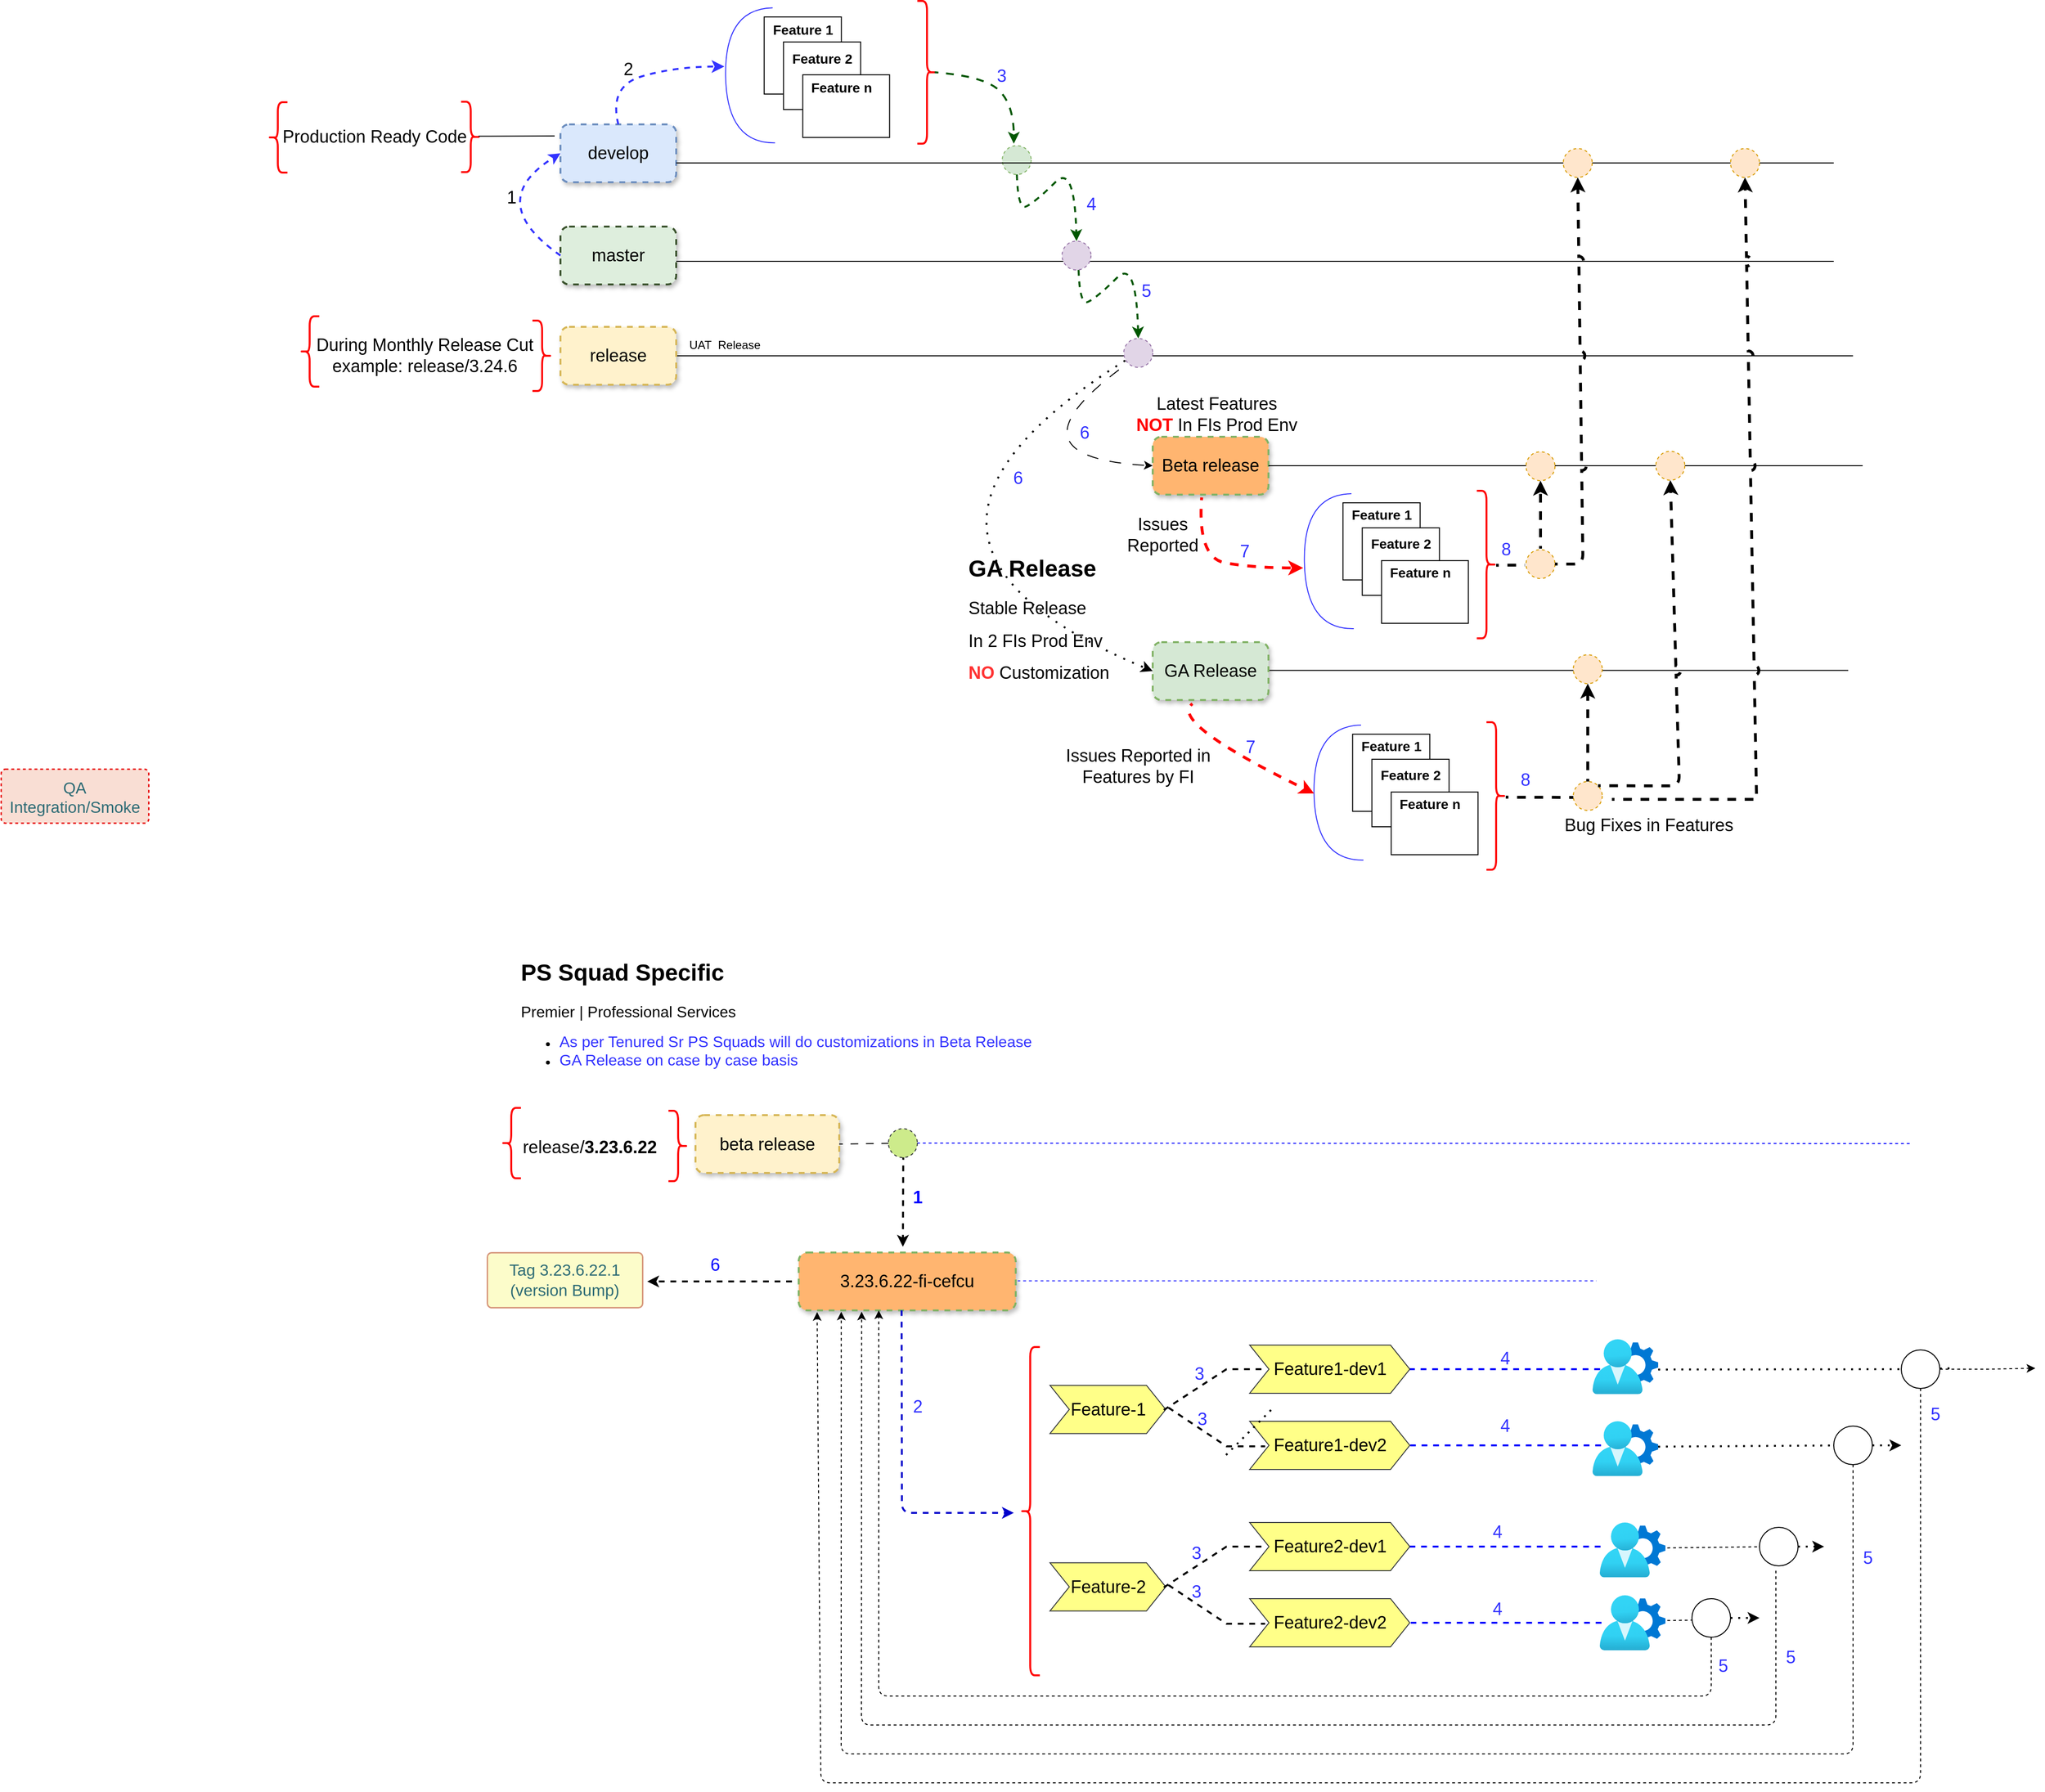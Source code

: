 <mxfile version="23.1.8" type="github">
  <diagram name="Page-1" id="rk_29sPEm_ESSDSYEcgJ">
    <mxGraphModel dx="2029" dy="1000" grid="1" gridSize="10" guides="1" tooltips="1" connect="1" arrows="1" fold="1" page="0" pageScale="1" pageWidth="827" pageHeight="1169" math="0" shadow="0">
      <root>
        <mxCell id="0" />
        <mxCell id="1" parent="0" />
        <mxCell id="T65hzh6V71PTy8kjOZoc-1" value="&lt;font style=&quot;font-size: 18px;&quot;&gt;master&lt;/font&gt;" style="rounded=1;whiteSpace=wrap;html=1;fillColor=#deeedd;strokeColor=#3A522D;glass=0;shadow=1;dashed=1;strokeWidth=2;autosize=0;comic=0;" parent="1" vertex="1">
          <mxGeometry x="200" y="246" width="120" height="60" as="geometry" />
        </mxCell>
        <mxCell id="T65hzh6V71PTy8kjOZoc-2" value="&lt;font style=&quot;font-size: 18px;&quot;&gt;develop&lt;/font&gt;" style="rounded=1;whiteSpace=wrap;html=1;fillColor=#dae8fc;strokeColor=#6c8ebf;glass=0;shadow=1;dashed=1;strokeWidth=2;autosize=0;comic=0;" parent="1" vertex="1">
          <mxGeometry x="200" y="140" width="120" height="60" as="geometry" />
        </mxCell>
        <mxCell id="T65hzh6V71PTy8kjOZoc-3" value="" style="endArrow=none;html=1;rounded=0;" parent="1" edge="1">
          <mxGeometry width="50" height="50" relative="1" as="geometry">
            <mxPoint x="320" y="282" as="sourcePoint" />
            <mxPoint x="1520" y="282" as="targetPoint" />
          </mxGeometry>
        </mxCell>
        <mxCell id="T65hzh6V71PTy8kjOZoc-4" value="" style="curved=1;endArrow=classic;html=1;rounded=0;exitX=0;exitY=0.5;exitDx=0;exitDy=0;entryX=0;entryY=0.5;entryDx=0;entryDy=0;strokeColor=#3333FF;strokeWidth=2;dashed=1;flowAnimation=1;" parent="1" source="T65hzh6V71PTy8kjOZoc-1" target="T65hzh6V71PTy8kjOZoc-2" edge="1">
          <mxGeometry width="50" height="50" relative="1" as="geometry">
            <mxPoint x="220" y="230" as="sourcePoint" />
            <mxPoint x="270" y="180" as="targetPoint" />
            <Array as="points">
              <mxPoint x="120" y="220" />
            </Array>
          </mxGeometry>
        </mxCell>
        <mxCell id="T65hzh6V71PTy8kjOZoc-5" value="" style="curved=1;endArrow=classic;html=1;rounded=0;dashed=1;endSize=7;strokeWidth=2;strokeColor=#3333FF;exitX=0.5;exitY=0;exitDx=0;exitDy=0;flowAnimation=1;" parent="1" source="T65hzh6V71PTy8kjOZoc-2" edge="1">
          <mxGeometry width="50" height="50" relative="1" as="geometry">
            <mxPoint x="320" y="130" as="sourcePoint" />
            <mxPoint x="370" y="80" as="targetPoint" />
            <Array as="points">
              <mxPoint x="250" y="100" />
              <mxPoint x="320" y="80" />
            </Array>
          </mxGeometry>
        </mxCell>
        <mxCell id="T65hzh6V71PTy8kjOZoc-18" value="" style="group;rounded=0;glass=0;fillColor=none;" parent="1" vertex="1" connectable="0">
          <mxGeometry x="370.002" y="19.144" width="171.218" height="140.851" as="geometry" />
        </mxCell>
        <mxCell id="T65hzh6V71PTy8kjOZoc-12" value="" style="shape=requiredInterface;html=1;verticalLabelPosition=bottom;sketch=0;rotation=-181;strokeColor=#3333FF;" parent="T65hzh6V71PTy8kjOZoc-18" vertex="1">
          <mxGeometry x="1.218" y="0.426" width="50" height="140" as="geometry" />
        </mxCell>
        <mxCell id="T65hzh6V71PTy8kjOZoc-16" value="" style="group" parent="T65hzh6V71PTy8kjOZoc-18" vertex="1" connectable="0">
          <mxGeometry x="41.218" y="9.426" width="130" height="125" as="geometry" />
        </mxCell>
        <mxCell id="T65hzh6V71PTy8kjOZoc-6" value="" style="whiteSpace=wrap;html=1;aspect=fixed;rounded=0;" parent="T65hzh6V71PTy8kjOZoc-16" vertex="1">
          <mxGeometry width="80" height="80" as="geometry" />
        </mxCell>
        <mxCell id="T65hzh6V71PTy8kjOZoc-9" value="&lt;font style=&quot;font-size: 14px;&quot;&gt;Feature 1&lt;/font&gt;" style="text;align=center;fontStyle=1;verticalAlign=middle;spacingLeft=3;spacingRight=3;strokeColor=none;rotatable=0;points=[[0,0.5],[1,0.5]];portConstraint=eastwest;html=1;" parent="T65hzh6V71PTy8kjOZoc-16" vertex="1">
          <mxGeometry width="80" height="26" as="geometry" />
        </mxCell>
        <mxCell id="T65hzh6V71PTy8kjOZoc-14" value="" style="group" parent="T65hzh6V71PTy8kjOZoc-16" vertex="1" connectable="0">
          <mxGeometry x="20" y="26" width="80" height="70" as="geometry" />
        </mxCell>
        <mxCell id="T65hzh6V71PTy8kjOZoc-7" value="" style="rounded=0;whiteSpace=wrap;html=1;" parent="T65hzh6V71PTy8kjOZoc-14" vertex="1">
          <mxGeometry width="80" height="70" as="geometry" />
        </mxCell>
        <mxCell id="T65hzh6V71PTy8kjOZoc-10" value="&lt;font style=&quot;font-size: 14px;&quot;&gt;Feature 2&lt;/font&gt;" style="text;align=center;fontStyle=1;verticalAlign=middle;spacingLeft=3;spacingRight=3;strokeColor=none;rotatable=0;points=[[0,0.5],[1,0.5]];portConstraint=eastwest;html=1;" parent="T65hzh6V71PTy8kjOZoc-14" vertex="1">
          <mxGeometry y="4" width="80" height="26" as="geometry" />
        </mxCell>
        <mxCell id="T65hzh6V71PTy8kjOZoc-15" value="" style="group" parent="T65hzh6V71PTy8kjOZoc-16" vertex="1" connectable="0">
          <mxGeometry x="40" y="60" width="90" height="65" as="geometry" />
        </mxCell>
        <mxCell id="T65hzh6V71PTy8kjOZoc-8" value="" style="rounded=0;whiteSpace=wrap;html=1;" parent="T65hzh6V71PTy8kjOZoc-15" vertex="1">
          <mxGeometry width="90" height="65" as="geometry" />
        </mxCell>
        <mxCell id="T65hzh6V71PTy8kjOZoc-11" value="&lt;font style=&quot;font-size: 14px;&quot;&gt;Feature n&lt;/font&gt;" style="text;align=center;fontStyle=1;verticalAlign=middle;spacingLeft=3;spacingRight=3;strokeColor=none;rotatable=0;points=[[0,0.5],[1,0.5]];portConstraint=eastwest;html=1;" parent="T65hzh6V71PTy8kjOZoc-15" vertex="1">
          <mxGeometry width="80" height="26" as="geometry" />
        </mxCell>
        <mxCell id="T65hzh6V71PTy8kjOZoc-20" value="&lt;font style=&quot;font-size: 18px;&quot;&gt;1&lt;/font&gt;" style="text;html=1;align=center;verticalAlign=middle;resizable=0;points=[];autosize=1;strokeColor=none;fillColor=none;" parent="1" vertex="1">
          <mxGeometry x="134" y="196" width="30" height="40" as="geometry" />
        </mxCell>
        <mxCell id="T65hzh6V71PTy8kjOZoc-21" value="&lt;font style=&quot;font-size: 18px;&quot;&gt;2&lt;/font&gt;" style="text;html=1;align=center;verticalAlign=middle;resizable=0;points=[];autosize=1;strokeColor=none;fillColor=none;" parent="1" vertex="1">
          <mxGeometry x="255" y="63" width="30" height="40" as="geometry" />
        </mxCell>
        <mxCell id="T65hzh6V71PTy8kjOZoc-22" value="" style="shape=curlyBracket;whiteSpace=wrap;html=1;rounded=1;flipH=1;labelPosition=right;verticalLabelPosition=middle;align=left;verticalAlign=middle;strokeColor=#FF0000;strokeWidth=2;" parent="1" vertex="1">
          <mxGeometry x="570" y="12" width="20" height="148" as="geometry" />
        </mxCell>
        <mxCell id="T65hzh6V71PTy8kjOZoc-23" value="" style="curved=1;endArrow=classic;html=1;rounded=0;exitX=0.1;exitY=0.5;exitDx=0;exitDy=0;exitPerimeter=0;flowAnimation=1;strokeColor=#005700;strokeWidth=2;" parent="1" source="T65hzh6V71PTy8kjOZoc-22" edge="1">
          <mxGeometry width="50" height="50" relative="1" as="geometry">
            <mxPoint x="590" y="90" as="sourcePoint" />
            <mxPoint x="670" y="160" as="targetPoint" />
            <Array as="points">
              <mxPoint x="640" y="90" />
              <mxPoint x="670" y="120" />
            </Array>
          </mxGeometry>
        </mxCell>
        <mxCell id="T65hzh6V71PTy8kjOZoc-24" value="&lt;font color=&quot;#3333ff&quot; style=&quot;font-size: 18px;&quot;&gt;3&lt;/font&gt;" style="text;html=1;align=center;verticalAlign=middle;resizable=0;points=[];autosize=1;strokeColor=none;fillColor=none;" parent="1" vertex="1">
          <mxGeometry x="642" y="69.57" width="30" height="40" as="geometry" />
        </mxCell>
        <mxCell id="T65hzh6V71PTy8kjOZoc-26" value="" style="curved=1;endArrow=classic;html=1;rounded=0;strokeColor=#005700;strokeWidth=2;dashed=1;flowAnimation=1;entryX=0.5;entryY=0;entryDx=0;entryDy=0;" parent="1" target="9o7t1i7i6RkKRqJhFKIF-7" edge="1">
          <mxGeometry width="50" height="50" relative="1" as="geometry">
            <mxPoint x="673" y="180" as="sourcePoint" />
            <mxPoint x="733" y="250" as="targetPoint" />
            <Array as="points">
              <mxPoint x="673" y="230" />
              <mxPoint x="693" y="220" />
              <mxPoint x="733" y="180" />
            </Array>
          </mxGeometry>
        </mxCell>
        <mxCell id="T65hzh6V71PTy8kjOZoc-27" value="&lt;font color=&quot;#3333ff&quot; style=&quot;font-size: 18px;&quot;&gt;4&lt;/font&gt;" style="text;html=1;align=center;verticalAlign=middle;resizable=0;points=[];autosize=1;strokeColor=none;fillColor=none;" parent="1" vertex="1">
          <mxGeometry x="735" y="203" width="30" height="40" as="geometry" />
        </mxCell>
        <mxCell id="T65hzh6V71PTy8kjOZoc-28" value="" style="curved=1;endArrow=classic;html=1;rounded=0;strokeColor=#005700;strokeWidth=2;dashed=1;flowAnimation=1;entryX=0.5;entryY=0;entryDx=0;entryDy=0;" parent="1" target="9o7t1i7i6RkKRqJhFKIF-8" edge="1">
          <mxGeometry width="50" height="50" relative="1" as="geometry">
            <mxPoint x="737" y="279" as="sourcePoint" />
            <mxPoint x="797" y="340" as="targetPoint" />
            <Array as="points">
              <mxPoint x="737" y="329" />
              <mxPoint x="757" y="319" />
              <mxPoint x="797" y="279" />
            </Array>
          </mxGeometry>
        </mxCell>
        <mxCell id="T65hzh6V71PTy8kjOZoc-29" value="" style="endArrow=none;html=1;rounded=0;exitX=1;exitY=0.5;exitDx=0;exitDy=0;" parent="1" source="T65hzh6V71PTy8kjOZoc-31" edge="1">
          <mxGeometry width="50" height="50" relative="1" as="geometry">
            <mxPoint x="240" y="380" as="sourcePoint" />
            <mxPoint x="1540" y="380" as="targetPoint" />
          </mxGeometry>
        </mxCell>
        <mxCell id="T65hzh6V71PTy8kjOZoc-30" value="&lt;font color=&quot;#3333ff&quot; style=&quot;font-size: 18px;&quot;&gt;5&lt;/font&gt;" style="text;html=1;align=center;verticalAlign=middle;resizable=0;points=[];autosize=1;strokeColor=none;fillColor=none;" parent="1" vertex="1">
          <mxGeometry x="792" y="293" width="30" height="40" as="geometry" />
        </mxCell>
        <mxCell id="T65hzh6V71PTy8kjOZoc-31" value="&lt;font style=&quot;font-size: 18px;&quot;&gt;release&lt;/font&gt;" style="rounded=1;whiteSpace=wrap;html=1;fillColor=#fff2cc;strokeColor=#d6b656;glass=0;shadow=1;dashed=1;strokeWidth=2;autosize=0;comic=0;" parent="1" vertex="1">
          <mxGeometry x="200" y="350" width="120" height="60" as="geometry" />
        </mxCell>
        <mxCell id="T65hzh6V71PTy8kjOZoc-34" value="UAT&amp;nbsp; Release" style="text;html=1;align=center;verticalAlign=middle;resizable=0;points=[];autosize=1;strokeColor=none;fillColor=none;" parent="1" vertex="1">
          <mxGeometry x="320" y="354" width="100" height="30" as="geometry" />
        </mxCell>
        <mxCell id="9o7t1i7i6RkKRqJhFKIF-7" value="" style="ellipse;whiteSpace=wrap;html=1;aspect=fixed;fillColor=#e1d5e7;strokeColor=#9673a6;dashed=1;shadow=0;" parent="1" vertex="1">
          <mxGeometry x="720" y="261" width="30" height="30" as="geometry" />
        </mxCell>
        <mxCell id="9o7t1i7i6RkKRqJhFKIF-8" value="" style="ellipse;whiteSpace=wrap;html=1;aspect=fixed;fillColor=#e1d5e7;strokeColor=#9673a6;dashed=1;shadow=0;" parent="1" vertex="1">
          <mxGeometry x="784" y="362" width="30" height="30" as="geometry" />
        </mxCell>
        <mxCell id="9o7t1i7i6RkKRqJhFKIF-32" value="" style="shape=curlyBracket;whiteSpace=wrap;html=1;rounded=1;flipH=1;labelPosition=right;verticalLabelPosition=middle;align=left;verticalAlign=middle;strokeColor=#FF0000;strokeWidth=2;size=0.5;" parent="1" vertex="1">
          <mxGeometry x="171" y="343.5" width="20" height="73" as="geometry" />
        </mxCell>
        <mxCell id="9o7t1i7i6RkKRqJhFKIF-33" value="&lt;font style=&quot;font-size: 18px;&quot;&gt;During Monthly Release Cut&lt;br&gt;example: release/3.24.6&lt;br&gt;&lt;/font&gt;" style="text;html=1;align=center;verticalAlign=middle;resizable=0;points=[];autosize=1;strokeColor=none;fillColor=none;" parent="1" vertex="1">
          <mxGeometry x="-66" y="350" width="250" height="60" as="geometry" />
        </mxCell>
        <mxCell id="9o7t1i7i6RkKRqJhFKIF-34" value="" style="shape=curlyBracket;whiteSpace=wrap;html=1;rounded=1;flipH=1;labelPosition=right;verticalLabelPosition=middle;align=left;verticalAlign=middle;strokeColor=#FF0000;strokeWidth=2;size=0.5;rotation=-180;" parent="1" vertex="1">
          <mxGeometry x="-70" y="339" width="20" height="73" as="geometry" />
        </mxCell>
        <mxCell id="9o7t1i7i6RkKRqJhFKIF-36" value="" style="curved=1;endArrow=classic;html=1;rounded=0;entryX=0;entryY=0.5;entryDx=0;entryDy=0;dashed=1;dashPattern=1 4;flowAnimation=1;strokeWidth=2;" parent="1" target="9o7t1i7i6RkKRqJhFKIF-37" edge="1">
          <mxGeometry width="50" height="50" relative="1" as="geometry">
            <mxPoint x="787" y="384" as="sourcePoint" />
            <mxPoint x="-30" y="624" as="targetPoint" />
            <Array as="points">
              <mxPoint x="487" y="571" />
            </Array>
          </mxGeometry>
        </mxCell>
        <mxCell id="9o7t1i7i6RkKRqJhFKIF-37" value="&lt;span style=&quot;font-size: 18px;&quot;&gt;GA Release&lt;/span&gt;" style="rounded=1;whiteSpace=wrap;html=1;fillColor=#d5e8d4;strokeColor=#82b366;glass=0;shadow=1;dashed=1;strokeWidth=2;autosize=0;comic=0;" parent="1" vertex="1">
          <mxGeometry x="814" y="677" width="120" height="60" as="geometry" />
        </mxCell>
        <mxCell id="9o7t1i7i6RkKRqJhFKIF-39" value="&lt;font style=&quot;font-size: 18px;&quot;&gt;Beta release&lt;/font&gt;" style="rounded=1;whiteSpace=wrap;html=1;fillColor=#FFB570;strokeColor=#82b366;glass=0;shadow=1;dashed=1;strokeWidth=2;autosize=0;comic=0;" parent="1" vertex="1">
          <mxGeometry x="814" y="464" width="120" height="60" as="geometry" />
        </mxCell>
        <mxCell id="9o7t1i7i6RkKRqJhFKIF-59" value="" style="curved=1;endArrow=classic;html=1;rounded=0;entryX=0;entryY=0.5;entryDx=0;entryDy=0;exitX=0;exitY=1;exitDx=0;exitDy=0;dashed=1;dashPattern=12 12;flowAnimation=1;" parent="1" source="9o7t1i7i6RkKRqJhFKIF-8" target="9o7t1i7i6RkKRqJhFKIF-39" edge="1">
          <mxGeometry width="50" height="50" relative="1" as="geometry">
            <mxPoint x="150" y="420" as="sourcePoint" />
            <mxPoint x="250" y="650" as="targetPoint" />
            <Array as="points">
              <mxPoint x="653" y="485" />
            </Array>
          </mxGeometry>
        </mxCell>
        <mxCell id="doGeN-_oS0V0FqNeYwvH-8" value="" style="shape=curlyBracket;whiteSpace=wrap;html=1;rounded=1;flipH=1;labelPosition=right;verticalLabelPosition=middle;align=left;verticalAlign=middle;strokeColor=#FF0000;strokeWidth=2;size=0.5;" vertex="1" parent="1">
          <mxGeometry x="97" y="116.5" width="20" height="73" as="geometry" />
        </mxCell>
        <mxCell id="doGeN-_oS0V0FqNeYwvH-9" value="&lt;font style=&quot;font-size: 18px;&quot;&gt;Production Ready Code&lt;br&gt;&lt;/font&gt;" style="text;html=1;align=center;verticalAlign=middle;resizable=0;points=[];autosize=1;strokeColor=none;fillColor=none;" vertex="1" parent="1">
          <mxGeometry x="-98" y="136" width="209" height="34" as="geometry" />
        </mxCell>
        <mxCell id="doGeN-_oS0V0FqNeYwvH-10" value="" style="shape=curlyBracket;whiteSpace=wrap;html=1;rounded=1;flipH=1;labelPosition=right;verticalLabelPosition=middle;align=left;verticalAlign=middle;strokeColor=#FF0000;strokeWidth=2;size=0.5;rotation=-180;" vertex="1" parent="1">
          <mxGeometry x="-103" y="117" width="20" height="73" as="geometry" />
        </mxCell>
        <mxCell id="doGeN-_oS0V0FqNeYwvH-11" value="" style="endArrow=none;html=1;rounded=0;" edge="1" parent="1">
          <mxGeometry width="50" height="50" relative="1" as="geometry">
            <mxPoint x="115" y="152.29" as="sourcePoint" />
            <mxPoint x="194" y="152" as="targetPoint" />
          </mxGeometry>
        </mxCell>
        <mxCell id="9o7t1i7i6RkKRqJhFKIF-1" value="" style="ellipse;whiteSpace=wrap;html=1;aspect=fixed;fillColor=#d5e8d4;strokeColor=#82b366;dashed=1;shadow=0;" parent="1" vertex="1">
          <mxGeometry x="658" y="162" width="30" height="30" as="geometry" />
        </mxCell>
        <mxCell id="doGeN-_oS0V0FqNeYwvH-33" value="&lt;font style=&quot;font-size: 18px;&quot;&gt;Latest Features&lt;br&gt;&lt;b&gt;&lt;font color=&quot;#ff0000&quot;&gt;NOT&lt;/font&gt;&lt;/b&gt; In FIs Prod Env&lt;/font&gt;" style="text;html=1;align=center;verticalAlign=middle;whiteSpace=wrap;rounded=0;" vertex="1" parent="1">
          <mxGeometry x="793.5" y="417" width="173" height="47" as="geometry" />
        </mxCell>
        <mxCell id="doGeN-_oS0V0FqNeYwvH-34" value="" style="endArrow=none;html=1;rounded=0;" edge="1" parent="1" source="doGeN-_oS0V0FqNeYwvH-93">
          <mxGeometry width="50" height="50" relative="1" as="geometry">
            <mxPoint x="320" y="180" as="sourcePoint" />
            <mxPoint x="1520" y="180" as="targetPoint" />
          </mxGeometry>
        </mxCell>
        <mxCell id="doGeN-_oS0V0FqNeYwvH-55" value="&lt;h1&gt;GA Release&lt;/h1&gt;&lt;p&gt;&lt;font style=&quot;font-size: 18px;&quot;&gt;Stable Release&lt;/font&gt;&lt;/p&gt;&lt;p&gt;&lt;font style=&quot;font-size: 18px;&quot;&gt;In 2 FIs Prod Env&lt;/font&gt;&lt;/p&gt;&lt;p&gt;&lt;font style=&quot;font-size: 18px;&quot;&gt;&lt;b style=&quot;border-color: var(--border-color); text-align: center;&quot;&gt;&lt;font style=&quot;border-color: var(--border-color);&quot; color=&quot;#ff3333&quot;&gt;NO&lt;/font&gt;&lt;/b&gt;&amp;nbsp;Customization&lt;br&gt;&lt;/font&gt;&lt;/p&gt;" style="text;html=1;spacing=5;spacingTop=-20;whiteSpace=wrap;overflow=hidden;rounded=0;" vertex="1" parent="1">
          <mxGeometry x="618" y="581" width="185.5" height="144" as="geometry" />
        </mxCell>
        <mxCell id="doGeN-_oS0V0FqNeYwvH-67" value="&lt;font style=&quot;font-size: 18px;&quot;&gt;Bug Fixes in Features&lt;/font&gt;" style="text;html=1;align=center;verticalAlign=middle;whiteSpace=wrap;rounded=0;" vertex="1" parent="1">
          <mxGeometry x="1200" y="851.5" width="257" height="30" as="geometry" />
        </mxCell>
        <mxCell id="doGeN-_oS0V0FqNeYwvH-69" value="" style="group" vertex="1" connectable="0" parent="1">
          <mxGeometry x="980.002" y="760" width="199.998" height="153" as="geometry" />
        </mxCell>
        <mxCell id="doGeN-_oS0V0FqNeYwvH-41" value="" style="group;rounded=0;glass=0;fillColor=none;" vertex="1" connectable="0" parent="doGeN-_oS0V0FqNeYwvH-69">
          <mxGeometry y="3.004" width="171.218" height="140.851" as="geometry" />
        </mxCell>
        <mxCell id="doGeN-_oS0V0FqNeYwvH-42" value="" style="shape=requiredInterface;html=1;verticalLabelPosition=bottom;sketch=0;rotation=-181;strokeColor=#3333FF;" vertex="1" parent="doGeN-_oS0V0FqNeYwvH-41">
          <mxGeometry x="1.218" y="0.426" width="50" height="140" as="geometry" />
        </mxCell>
        <mxCell id="doGeN-_oS0V0FqNeYwvH-43" value="" style="group" vertex="1" connectable="0" parent="doGeN-_oS0V0FqNeYwvH-41">
          <mxGeometry x="41.218" y="9.426" width="130" height="125" as="geometry" />
        </mxCell>
        <mxCell id="doGeN-_oS0V0FqNeYwvH-44" value="" style="whiteSpace=wrap;html=1;aspect=fixed;rounded=0;" vertex="1" parent="doGeN-_oS0V0FqNeYwvH-43">
          <mxGeometry width="80" height="80" as="geometry" />
        </mxCell>
        <mxCell id="doGeN-_oS0V0FqNeYwvH-45" value="&lt;font style=&quot;font-size: 14px;&quot;&gt;Feature 1&lt;/font&gt;" style="text;align=center;fontStyle=1;verticalAlign=middle;spacingLeft=3;spacingRight=3;strokeColor=none;rotatable=0;points=[[0,0.5],[1,0.5]];portConstraint=eastwest;html=1;" vertex="1" parent="doGeN-_oS0V0FqNeYwvH-43">
          <mxGeometry width="80" height="26" as="geometry" />
        </mxCell>
        <mxCell id="doGeN-_oS0V0FqNeYwvH-46" value="" style="group" vertex="1" connectable="0" parent="doGeN-_oS0V0FqNeYwvH-43">
          <mxGeometry x="20" y="26" width="80" height="70" as="geometry" />
        </mxCell>
        <mxCell id="doGeN-_oS0V0FqNeYwvH-47" value="" style="rounded=0;whiteSpace=wrap;html=1;" vertex="1" parent="doGeN-_oS0V0FqNeYwvH-46">
          <mxGeometry width="80" height="70" as="geometry" />
        </mxCell>
        <mxCell id="doGeN-_oS0V0FqNeYwvH-48" value="&lt;font style=&quot;font-size: 14px;&quot;&gt;Feature 2&lt;/font&gt;" style="text;align=center;fontStyle=1;verticalAlign=middle;spacingLeft=3;spacingRight=3;strokeColor=none;rotatable=0;points=[[0,0.5],[1,0.5]];portConstraint=eastwest;html=1;" vertex="1" parent="doGeN-_oS0V0FqNeYwvH-46">
          <mxGeometry y="4" width="80" height="26" as="geometry" />
        </mxCell>
        <mxCell id="doGeN-_oS0V0FqNeYwvH-49" value="" style="group" vertex="1" connectable="0" parent="doGeN-_oS0V0FqNeYwvH-43">
          <mxGeometry x="40" y="60" width="90" height="65" as="geometry" />
        </mxCell>
        <mxCell id="doGeN-_oS0V0FqNeYwvH-50" value="" style="rounded=0;whiteSpace=wrap;html=1;" vertex="1" parent="doGeN-_oS0V0FqNeYwvH-49">
          <mxGeometry width="90" height="65" as="geometry" />
        </mxCell>
        <mxCell id="doGeN-_oS0V0FqNeYwvH-51" value="&lt;font style=&quot;font-size: 14px;&quot;&gt;Feature n&lt;/font&gt;" style="text;align=center;fontStyle=1;verticalAlign=middle;spacingLeft=3;spacingRight=3;strokeColor=none;rotatable=0;points=[[0,0.5],[1,0.5]];portConstraint=eastwest;html=1;" vertex="1" parent="doGeN-_oS0V0FqNeYwvH-49">
          <mxGeometry width="80" height="26" as="geometry" />
        </mxCell>
        <mxCell id="doGeN-_oS0V0FqNeYwvH-63" value="" style="shape=curlyBracket;whiteSpace=wrap;html=1;rounded=1;flipH=1;labelPosition=right;verticalLabelPosition=middle;align=left;verticalAlign=middle;strokeColor=#FF0000;strokeWidth=2;size=0.5;rotation=0;" vertex="1" parent="doGeN-_oS0V0FqNeYwvH-69">
          <mxGeometry x="179.998" width="20" height="153" as="geometry" />
        </mxCell>
        <mxCell id="doGeN-_oS0V0FqNeYwvH-76" value="" style="curved=1;endArrow=classic;html=1;rounded=0;entryX=1;entryY=0.5;entryDx=0;entryDy=0;entryPerimeter=0;exitX=0.343;exitY=1.064;exitDx=0;exitDy=0;exitPerimeter=0;dashed=1;strokeColor=#FF0000;strokeWidth=3;flowAnimation=1;" edge="1" parent="1" source="9o7t1i7i6RkKRqJhFKIF-37" target="doGeN-_oS0V0FqNeYwvH-42">
          <mxGeometry width="50" height="50" relative="1" as="geometry">
            <mxPoint x="850" y="640" as="sourcePoint" />
            <mxPoint x="990" y="840" as="targetPoint" />
            <Array as="points">
              <mxPoint x="830" y="760" />
            </Array>
          </mxGeometry>
        </mxCell>
        <mxCell id="doGeN-_oS0V0FqNeYwvH-78" value="&lt;font style=&quot;font-size: 18px;&quot;&gt;Issues Reported in Features by FI&lt;br&gt;&lt;/font&gt;" style="text;html=1;align=center;verticalAlign=middle;whiteSpace=wrap;rounded=0;" vertex="1" parent="1">
          <mxGeometry x="690" y="780" width="218" height="52" as="geometry" />
        </mxCell>
        <mxCell id="doGeN-_oS0V0FqNeYwvH-82" value="" style="edgeStyle=orthogonalEdgeStyle;rounded=0;orthogonalLoop=1;jettySize=auto;html=1;endArrow=none;endFill=0;" edge="1" parent="1" source="doGeN-_oS0V0FqNeYwvH-81">
          <mxGeometry relative="1" as="geometry">
            <mxPoint x="934" y="494" as="sourcePoint" />
            <mxPoint x="1550" y="494" as="targetPoint" />
          </mxGeometry>
        </mxCell>
        <mxCell id="doGeN-_oS0V0FqNeYwvH-83" value="" style="ellipse;whiteSpace=wrap;html=1;aspect=fixed;fillColor=#ffe6cc;strokeColor=#d79b00;dashed=1;shadow=0;" vertex="1" parent="1">
          <mxGeometry x="1250" y="821.5" width="30" height="30" as="geometry" />
        </mxCell>
        <mxCell id="doGeN-_oS0V0FqNeYwvH-88" value="" style="edgeStyle=orthogonalEdgeStyle;rounded=0;orthogonalLoop=1;jettySize=auto;html=1;endArrow=none;endFill=0;" edge="1" parent="1" source="9o7t1i7i6RkKRqJhFKIF-39" target="doGeN-_oS0V0FqNeYwvH-81">
          <mxGeometry relative="1" as="geometry">
            <mxPoint x="934" y="494" as="sourcePoint" />
            <mxPoint x="1550" y="494" as="targetPoint" />
          </mxGeometry>
        </mxCell>
        <mxCell id="doGeN-_oS0V0FqNeYwvH-81" value="" style="ellipse;whiteSpace=wrap;html=1;aspect=fixed;fillColor=#ffe6cc;strokeColor=#d79b00;dashed=1;shadow=0;" vertex="1" parent="1">
          <mxGeometry x="1335.61" y="479" width="30" height="30" as="geometry" />
        </mxCell>
        <mxCell id="doGeN-_oS0V0FqNeYwvH-90" value="" style="endArrow=none;html=1;rounded=0;jumpStyle=none;" edge="1" parent="1">
          <mxGeometry width="50" height="50" relative="1" as="geometry">
            <mxPoint x="935" y="706.29" as="sourcePoint" />
            <mxPoint x="1535" y="706.29" as="targetPoint" />
          </mxGeometry>
        </mxCell>
        <mxCell id="doGeN-_oS0V0FqNeYwvH-80" value="" style="ellipse;whiteSpace=wrap;html=1;aspect=fixed;fillColor=#ffe6cc;strokeColor=#d79b00;dashed=1;shadow=0;" vertex="1" parent="1">
          <mxGeometry x="1250" y="690" width="30" height="30" as="geometry" />
        </mxCell>
        <mxCell id="doGeN-_oS0V0FqNeYwvH-91" value="" style="endArrow=classic;html=1;rounded=0;flowAnimation=1;dashed=1;strokeWidth=3;entryX=0.5;entryY=1;entryDx=0;entryDy=0;exitX=0.5;exitY=0;exitDx=0;exitDy=0;" edge="1" parent="1" target="doGeN-_oS0V0FqNeYwvH-80">
          <mxGeometry width="50" height="50" relative="1" as="geometry">
            <mxPoint x="1265" y="821.5" as="sourcePoint" />
            <mxPoint x="1269" y="748" as="targetPoint" />
            <Array as="points">
              <mxPoint x="1265" y="760" />
            </Array>
          </mxGeometry>
        </mxCell>
        <mxCell id="doGeN-_oS0V0FqNeYwvH-94" value="" style="endArrow=none;html=1;rounded=0;" edge="1" parent="1" target="doGeN-_oS0V0FqNeYwvH-93">
          <mxGeometry width="50" height="50" relative="1" as="geometry">
            <mxPoint x="320" y="180" as="sourcePoint" />
            <mxPoint x="1520" y="180" as="targetPoint" />
          </mxGeometry>
        </mxCell>
        <mxCell id="doGeN-_oS0V0FqNeYwvH-93" value="" style="ellipse;whiteSpace=wrap;html=1;aspect=fixed;fillColor=#ffe6cc;strokeColor=#d79b00;dashed=1;shadow=0;" vertex="1" parent="1">
          <mxGeometry x="1413" y="165" width="30" height="30" as="geometry" />
        </mxCell>
        <mxCell id="doGeN-_oS0V0FqNeYwvH-95" value="" style="group" vertex="1" connectable="0" parent="1">
          <mxGeometry x="970.002" y="520" width="199.998" height="153" as="geometry" />
        </mxCell>
        <mxCell id="doGeN-_oS0V0FqNeYwvH-96" value="" style="group;rounded=0;glass=0;fillColor=none;" vertex="1" connectable="0" parent="doGeN-_oS0V0FqNeYwvH-95">
          <mxGeometry y="3.004" width="171.218" height="140.851" as="geometry" />
        </mxCell>
        <mxCell id="doGeN-_oS0V0FqNeYwvH-97" value="" style="shape=requiredInterface;html=1;verticalLabelPosition=bottom;sketch=0;rotation=-181;strokeColor=#3333FF;" vertex="1" parent="doGeN-_oS0V0FqNeYwvH-96">
          <mxGeometry x="1.218" y="0.426" width="50" height="140" as="geometry" />
        </mxCell>
        <mxCell id="doGeN-_oS0V0FqNeYwvH-98" value="" style="group" vertex="1" connectable="0" parent="doGeN-_oS0V0FqNeYwvH-96">
          <mxGeometry x="41.218" y="9.426" width="130" height="125" as="geometry" />
        </mxCell>
        <mxCell id="doGeN-_oS0V0FqNeYwvH-99" value="" style="whiteSpace=wrap;html=1;aspect=fixed;rounded=0;" vertex="1" parent="doGeN-_oS0V0FqNeYwvH-98">
          <mxGeometry width="80" height="80" as="geometry" />
        </mxCell>
        <mxCell id="doGeN-_oS0V0FqNeYwvH-100" value="&lt;font style=&quot;font-size: 14px;&quot;&gt;Feature 1&lt;/font&gt;" style="text;align=center;fontStyle=1;verticalAlign=middle;spacingLeft=3;spacingRight=3;strokeColor=none;rotatable=0;points=[[0,0.5],[1,0.5]];portConstraint=eastwest;html=1;" vertex="1" parent="doGeN-_oS0V0FqNeYwvH-98">
          <mxGeometry width="80" height="26" as="geometry" />
        </mxCell>
        <mxCell id="doGeN-_oS0V0FqNeYwvH-101" value="" style="group" vertex="1" connectable="0" parent="doGeN-_oS0V0FqNeYwvH-98">
          <mxGeometry x="20" y="26" width="80" height="70" as="geometry" />
        </mxCell>
        <mxCell id="doGeN-_oS0V0FqNeYwvH-102" value="" style="rounded=0;whiteSpace=wrap;html=1;" vertex="1" parent="doGeN-_oS0V0FqNeYwvH-101">
          <mxGeometry width="80" height="70" as="geometry" />
        </mxCell>
        <mxCell id="doGeN-_oS0V0FqNeYwvH-103" value="&lt;font style=&quot;font-size: 14px;&quot;&gt;Feature 2&lt;/font&gt;" style="text;align=center;fontStyle=1;verticalAlign=middle;spacingLeft=3;spacingRight=3;strokeColor=none;rotatable=0;points=[[0,0.5],[1,0.5]];portConstraint=eastwest;html=1;" vertex="1" parent="doGeN-_oS0V0FqNeYwvH-101">
          <mxGeometry y="4" width="80" height="26" as="geometry" />
        </mxCell>
        <mxCell id="doGeN-_oS0V0FqNeYwvH-104" value="" style="group" vertex="1" connectable="0" parent="doGeN-_oS0V0FqNeYwvH-98">
          <mxGeometry x="40" y="60" width="90" height="65" as="geometry" />
        </mxCell>
        <mxCell id="doGeN-_oS0V0FqNeYwvH-105" value="" style="rounded=0;whiteSpace=wrap;html=1;" vertex="1" parent="doGeN-_oS0V0FqNeYwvH-104">
          <mxGeometry width="90" height="65" as="geometry" />
        </mxCell>
        <mxCell id="doGeN-_oS0V0FqNeYwvH-106" value="&lt;font style=&quot;font-size: 14px;&quot;&gt;Feature n&lt;/font&gt;" style="text;align=center;fontStyle=1;verticalAlign=middle;spacingLeft=3;spacingRight=3;strokeColor=none;rotatable=0;points=[[0,0.5],[1,0.5]];portConstraint=eastwest;html=1;" vertex="1" parent="doGeN-_oS0V0FqNeYwvH-104">
          <mxGeometry width="80" height="26" as="geometry" />
        </mxCell>
        <mxCell id="doGeN-_oS0V0FqNeYwvH-107" value="" style="shape=curlyBracket;whiteSpace=wrap;html=1;rounded=1;flipH=1;labelPosition=right;verticalLabelPosition=middle;align=left;verticalAlign=middle;strokeColor=#FF0000;strokeWidth=2;size=0.5;rotation=0;" vertex="1" parent="doGeN-_oS0V0FqNeYwvH-95">
          <mxGeometry x="179.998" width="20" height="153" as="geometry" />
        </mxCell>
        <mxCell id="doGeN-_oS0V0FqNeYwvH-109" value="" style="endArrow=classic;html=1;rounded=1;jumpStyle=arc;entryX=0.5;entryY=1;entryDx=0;entryDy=0;dashed=1;strokeWidth=3;flowAnimation=1;endFill=1;curved=0;exitX=1;exitY=0;exitDx=0;exitDy=0;" edge="1" parent="1" source="doGeN-_oS0V0FqNeYwvH-83" target="doGeN-_oS0V0FqNeYwvH-81">
          <mxGeometry width="50" height="50" relative="1" as="geometry">
            <mxPoint x="1350" y="810" as="sourcePoint" />
            <mxPoint x="1349.9" y="620" as="targetPoint" />
            <Array as="points">
              <mxPoint x="1360" y="826" />
            </Array>
          </mxGeometry>
        </mxCell>
        <mxCell id="doGeN-_oS0V0FqNeYwvH-113" value="" style="endArrow=classic;html=1;rounded=0;entryX=0.5;entryY=1;entryDx=0;entryDy=0;jumpStyle=arc;endFill=1;dashed=1;strokeWidth=3;flowAnimation=1;" edge="1" parent="1" target="doGeN-_oS0V0FqNeYwvH-93">
          <mxGeometry width="50" height="50" relative="1" as="geometry">
            <mxPoint x="1290" y="840" as="sourcePoint" />
            <mxPoint x="1440" y="740" as="targetPoint" />
            <Array as="points">
              <mxPoint x="1440" y="840" />
            </Array>
          </mxGeometry>
        </mxCell>
        <mxCell id="doGeN-_oS0V0FqNeYwvH-114" value="" style="endArrow=none;html=1;rounded=0;dashed=1;strokeWidth=3;flowAnimation=1;" edge="1" parent="1">
          <mxGeometry width="50" height="50" relative="1" as="geometry">
            <mxPoint x="1180" y="837.79" as="sourcePoint" />
            <mxPoint x="1250" y="838" as="targetPoint" />
          </mxGeometry>
        </mxCell>
        <mxCell id="doGeN-_oS0V0FqNeYwvH-115" value="" style="curved=1;endArrow=classic;html=1;rounded=0;exitX=0.423;exitY=1.048;exitDx=0;exitDy=0;exitPerimeter=0;flowAnimation=1;strokeWidth=3;dashed=1;strokeColor=#FF0000;" edge="1" parent="1" source="9o7t1i7i6RkKRqJhFKIF-39">
          <mxGeometry width="50" height="50" relative="1" as="geometry">
            <mxPoint x="860" y="560" as="sourcePoint" />
            <mxPoint x="970" y="600" as="targetPoint" />
            <Array as="points">
              <mxPoint x="860" y="590" />
              <mxPoint x="920" y="600" />
            </Array>
          </mxGeometry>
        </mxCell>
        <mxCell id="doGeN-_oS0V0FqNeYwvH-116" value="&lt;font style=&quot;font-size: 18px;&quot;&gt;Issues Reported&lt;/font&gt;" style="text;html=1;align=center;verticalAlign=middle;whiteSpace=wrap;rounded=0;" vertex="1" parent="1">
          <mxGeometry x="771.5" y="540" width="105" height="52" as="geometry" />
        </mxCell>
        <mxCell id="doGeN-_oS0V0FqNeYwvH-117" value="" style="ellipse;whiteSpace=wrap;html=1;aspect=fixed;fillColor=#ffe6cc;strokeColor=#d79b00;dashed=1;shadow=0;" vertex="1" parent="1">
          <mxGeometry x="1201" y="581" width="30" height="30" as="geometry" />
        </mxCell>
        <mxCell id="doGeN-_oS0V0FqNeYwvH-118" value="" style="endArrow=none;html=1;rounded=0;dashed=1;strokeWidth=3;flowAnimation=1;" edge="1" parent="1">
          <mxGeometry width="50" height="50" relative="1" as="geometry">
            <mxPoint x="1170" y="597.29" as="sourcePoint" />
            <mxPoint x="1200" y="597" as="targetPoint" />
          </mxGeometry>
        </mxCell>
        <mxCell id="doGeN-_oS0V0FqNeYwvH-119" value="" style="ellipse;whiteSpace=wrap;html=1;aspect=fixed;fillColor=#ffe6cc;strokeColor=#d79b00;dashed=1;shadow=0;" vertex="1" parent="1">
          <mxGeometry x="1201" y="479.5" width="30" height="30" as="geometry" />
        </mxCell>
        <mxCell id="doGeN-_oS0V0FqNeYwvH-120" value="" style="endArrow=classic;html=1;rounded=0;flowAnimation=1;dashed=1;strokeWidth=3;entryX=0.5;entryY=1;entryDx=0;entryDy=0;" edge="1" parent="1" target="doGeN-_oS0V0FqNeYwvH-119">
          <mxGeometry width="50" height="50" relative="1" as="geometry">
            <mxPoint x="1216" y="580" as="sourcePoint" />
            <mxPoint x="1220" y="537.5" as="targetPoint" />
            <Array as="points">
              <mxPoint x="1216" y="549.5" />
            </Array>
          </mxGeometry>
        </mxCell>
        <mxCell id="doGeN-_oS0V0FqNeYwvH-122" value="" style="ellipse;whiteSpace=wrap;html=1;aspect=fixed;fillColor=#ffe6cc;strokeColor=#d79b00;dashed=1;shadow=0;" vertex="1" parent="1">
          <mxGeometry x="1239.61" y="165" width="30" height="30" as="geometry" />
        </mxCell>
        <mxCell id="doGeN-_oS0V0FqNeYwvH-123" value="" style="endArrow=classic;html=1;rounded=1;jumpStyle=arc;entryX=0.5;entryY=1;entryDx=0;entryDy=0;dashed=1;strokeWidth=3;flowAnimation=1;endFill=1;curved=0;exitX=1;exitY=0.5;exitDx=0;exitDy=0;" edge="1" parent="1" target="doGeN-_oS0V0FqNeYwvH-122" source="doGeN-_oS0V0FqNeYwvH-117">
          <mxGeometry width="50" height="50" relative="1" as="geometry">
            <mxPoint x="1180" y="512" as="sourcePoint" />
            <mxPoint x="1253.9" y="306" as="targetPoint" />
            <Array as="points">
              <mxPoint x="1260" y="596" />
            </Array>
          </mxGeometry>
        </mxCell>
        <mxCell id="doGeN-_oS0V0FqNeYwvH-124" value="&lt;font color=&quot;#3333ff&quot; style=&quot;font-size: 18px;&quot;&gt;6&lt;/font&gt;" style="text;html=1;align=center;verticalAlign=middle;resizable=0;points=[];autosize=1;strokeColor=none;fillColor=none;" vertex="1" parent="1">
          <mxGeometry x="729" y="442.5" width="28" height="34" as="geometry" />
        </mxCell>
        <mxCell id="doGeN-_oS0V0FqNeYwvH-125" value="&lt;font color=&quot;#3333ff&quot; style=&quot;font-size: 18px;&quot;&gt;6&lt;/font&gt;" style="text;html=1;align=center;verticalAlign=middle;resizable=0;points=[];autosize=1;strokeColor=none;fillColor=none;" vertex="1" parent="1">
          <mxGeometry x="660" y="490" width="28" height="34" as="geometry" />
        </mxCell>
        <mxCell id="doGeN-_oS0V0FqNeYwvH-126" value="&lt;font color=&quot;#3333ff&quot; style=&quot;font-size: 18px;&quot;&gt;7&lt;/font&gt;" style="text;html=1;align=center;verticalAlign=middle;resizable=0;points=[];autosize=1;strokeColor=none;fillColor=none;" vertex="1" parent="1">
          <mxGeometry x="895" y="566" width="28" height="34" as="geometry" />
        </mxCell>
        <mxCell id="doGeN-_oS0V0FqNeYwvH-127" value="&lt;font color=&quot;#3333ff&quot; style=&quot;font-size: 18px;&quot;&gt;7&lt;/font&gt;" style="text;html=1;align=center;verticalAlign=middle;resizable=0;points=[];autosize=1;strokeColor=none;fillColor=none;" vertex="1" parent="1">
          <mxGeometry x="901" y="769" width="28" height="34" as="geometry" />
        </mxCell>
        <mxCell id="doGeN-_oS0V0FqNeYwvH-128" value="&lt;font color=&quot;#3333ff&quot; style=&quot;font-size: 18px;&quot;&gt;8&lt;/font&gt;" style="text;html=1;align=center;verticalAlign=middle;resizable=0;points=[];autosize=1;strokeColor=none;fillColor=none;" vertex="1" parent="1">
          <mxGeometry x="1166" y="564" width="28" height="34" as="geometry" />
        </mxCell>
        <mxCell id="doGeN-_oS0V0FqNeYwvH-129" value="&lt;font color=&quot;#3333ff&quot; style=&quot;font-size: 18px;&quot;&gt;8&lt;/font&gt;" style="text;html=1;align=center;verticalAlign=middle;resizable=0;points=[];autosize=1;strokeColor=none;fillColor=none;" vertex="1" parent="1">
          <mxGeometry x="1186" y="803" width="28" height="34" as="geometry" />
        </mxCell>
        <mxCell id="doGeN-_oS0V0FqNeYwvH-130" value="" style="endArrow=none;html=1;rounded=0;exitX=1;exitY=0.5;exitDx=0;exitDy=0;dashed=1;flowAnimation=1;fillColor=#ffff88;strokeColor=#0000FF;" edge="1" parent="1" source="doGeN-_oS0V0FqNeYwvH-133">
          <mxGeometry width="50" height="50" relative="1" as="geometry">
            <mxPoint x="294" y="1207" as="sourcePoint" />
            <mxPoint x="1600" y="1197" as="targetPoint" />
          </mxGeometry>
        </mxCell>
        <mxCell id="doGeN-_oS0V0FqNeYwvH-131" value="&lt;font style=&quot;font-size: 18px;&quot;&gt;beta release&lt;/font&gt;" style="rounded=1;whiteSpace=wrap;html=1;fillColor=#fff2cc;strokeColor=#d6b656;glass=0;shadow=1;dashed=1;strokeWidth=2;autosize=0;comic=0;" vertex="1" parent="1">
          <mxGeometry x="340" y="1167.5" width="149" height="60" as="geometry" />
        </mxCell>
        <mxCell id="doGeN-_oS0V0FqNeYwvH-134" value="" style="shape=curlyBracket;whiteSpace=wrap;html=1;rounded=1;flipH=1;labelPosition=right;verticalLabelPosition=middle;align=left;verticalAlign=middle;strokeColor=#FF0000;strokeWidth=2;size=0.5;" vertex="1" parent="1">
          <mxGeometry x="312" y="1163" width="20" height="73" as="geometry" />
        </mxCell>
        <mxCell id="doGeN-_oS0V0FqNeYwvH-135" value="&lt;font style=&quot;font-size: 18px;&quot;&gt;release/&lt;b&gt;3.23.6.22&lt;/b&gt;&lt;br&gt;&lt;/font&gt;" style="text;html=1;align=center;verticalAlign=middle;resizable=0;points=[];autosize=1;strokeColor=none;fillColor=none;" vertex="1" parent="1">
          <mxGeometry x="151" y="1183.5" width="157" height="34" as="geometry" />
        </mxCell>
        <mxCell id="doGeN-_oS0V0FqNeYwvH-136" value="" style="shape=curlyBracket;whiteSpace=wrap;html=1;rounded=1;flipH=1;labelPosition=right;verticalLabelPosition=middle;align=left;verticalAlign=middle;strokeColor=#FF0000;strokeWidth=2;size=0.5;rotation=-180;" vertex="1" parent="1">
          <mxGeometry x="139" y="1160" width="20" height="73" as="geometry" />
        </mxCell>
        <mxCell id="doGeN-_oS0V0FqNeYwvH-139" value="&lt;font style=&quot;font-size: 18px;&quot;&gt;3.23.6.22-fi-cefcu&lt;/font&gt;" style="rounded=1;whiteSpace=wrap;html=1;fillColor=#FFB570;strokeColor=#82b366;glass=0;shadow=1;dashed=1;strokeWidth=2;autosize=0;comic=0;" vertex="1" parent="1">
          <mxGeometry x="447" y="1310" width="225" height="60" as="geometry" />
        </mxCell>
        <mxCell id="doGeN-_oS0V0FqNeYwvH-140" value="" style="curved=1;endArrow=classic;html=1;rounded=0;exitX=0;exitY=1;exitDx=0;exitDy=0;dashed=1;flowAnimation=1;strokeWidth=2;" edge="1" parent="1">
          <mxGeometry width="50" height="50" relative="1" as="geometry">
            <mxPoint x="555.393" y="1208.107" as="sourcePoint" />
            <mxPoint x="555" y="1304" as="targetPoint" />
            <Array as="points" />
          </mxGeometry>
        </mxCell>
        <mxCell id="doGeN-_oS0V0FqNeYwvH-193" value="&lt;h1&gt;PS Squad Specific&lt;/h1&gt;&lt;p&gt;&lt;font size=&quot;3&quot;&gt;Premier | Professional Services&amp;nbsp;&lt;br&gt;&lt;/font&gt;&lt;/p&gt;&lt;ul&gt;&lt;li&gt;&lt;font size=&quot;3&quot;&gt;&lt;font color=&quot;#3333ff&quot; size=&quot;3&quot;&gt;As per Tenured Sr PS Squads will do customizations in Beta Release&lt;/font&gt;&lt;/font&gt;&lt;/li&gt;&lt;li&gt;&lt;font size=&quot;3&quot;&gt;&lt;font color=&quot;#3333ff&quot; size=&quot;3&quot;&gt;GA Release on case by case basis&lt;/font&gt;&lt;/font&gt;&lt;/li&gt;&lt;/ul&gt;&lt;p&gt;&lt;/p&gt;" style="text;html=1;spacing=5;spacingTop=-20;whiteSpace=wrap;overflow=hidden;rounded=0;" vertex="1" parent="1">
          <mxGeometry x="154" y="1000" width="625.5" height="153" as="geometry" />
        </mxCell>
        <mxCell id="doGeN-_oS0V0FqNeYwvH-196" value="" style="endArrow=none;html=1;rounded=0;exitX=1;exitY=0.5;exitDx=0;exitDy=0;flowAnimation=1;" edge="1" parent="1" source="doGeN-_oS0V0FqNeYwvH-131" target="doGeN-_oS0V0FqNeYwvH-133">
          <mxGeometry width="50" height="50" relative="1" as="geometry">
            <mxPoint x="489" y="1198" as="sourcePoint" />
            <mxPoint x="1594" y="1207" as="targetPoint" />
          </mxGeometry>
        </mxCell>
        <mxCell id="doGeN-_oS0V0FqNeYwvH-133" value="" style="ellipse;whiteSpace=wrap;html=1;aspect=fixed;fillColor=#cdeb8b;strokeColor=#36393d;dashed=1;shadow=0;" vertex="1" parent="1">
          <mxGeometry x="540" y="1181.5" width="30" height="30" as="geometry" />
        </mxCell>
        <mxCell id="doGeN-_oS0V0FqNeYwvH-213" value="" style="endArrow=none;html=1;rounded=0;jumpStyle=none;dashed=1;flowAnimation=1;strokeColor=#3333FF;" edge="1" parent="1">
          <mxGeometry width="50" height="50" relative="1" as="geometry">
            <mxPoint x="674" y="1339.33" as="sourcePoint" />
            <mxPoint x="1274" y="1339.33" as="targetPoint" />
          </mxGeometry>
        </mxCell>
        <mxCell id="doGeN-_oS0V0FqNeYwvH-214" value="&lt;font color=&quot;#0000ff&quot; style=&quot;font-size: 18px;&quot;&gt;&lt;b&gt;1&lt;/b&gt;&lt;/font&gt;" style="text;html=1;align=center;verticalAlign=middle;resizable=0;points=[];autosize=1;strokeColor=none;fillColor=none;" vertex="1" parent="1">
          <mxGeometry x="555" y="1233" width="30" height="40" as="geometry" />
        </mxCell>
        <mxCell id="doGeN-_oS0V0FqNeYwvH-215" value="&lt;font color=&quot;#3333ff&quot; style=&quot;font-size: 18px;&quot;&gt;2&lt;/font&gt;" style="text;html=1;align=center;verticalAlign=middle;resizable=0;points=[];autosize=1;strokeColor=none;fillColor=none;" vertex="1" parent="1">
          <mxGeometry x="555" y="1450" width="30" height="40" as="geometry" />
        </mxCell>
        <mxCell id="doGeN-_oS0V0FqNeYwvH-225" value="" style="shape=curlyBracket;whiteSpace=wrap;html=1;rounded=1;flipH=1;labelPosition=right;verticalLabelPosition=middle;align=left;verticalAlign=middle;strokeColor=#FF0000;strokeWidth=2;size=0.5;rotation=-180;" vertex="1" parent="1">
          <mxGeometry x="677" y="1408" width="20" height="340.5" as="geometry" />
        </mxCell>
        <mxCell id="doGeN-_oS0V0FqNeYwvH-230" value="" style="endArrow=classic;html=1;rounded=1;flowAnimation=1;dashed=1;strokeWidth=2;strokeColor=#0000CC;curved=0;" edge="1" parent="1">
          <mxGeometry width="50" height="50" relative="1" as="geometry">
            <mxPoint x="553.67" y="1370" as="sourcePoint" />
            <mxPoint x="670" y="1580" as="targetPoint" />
            <Array as="points">
              <mxPoint x="554" y="1580" />
            </Array>
          </mxGeometry>
        </mxCell>
        <mxCell id="doGeN-_oS0V0FqNeYwvH-256" value="" style="endArrow=none;html=1;rounded=0;dashed=1;strokeWidth=2;strokeColor=#0000FF;flowAnimation=1;fixDash=0;" edge="1" parent="1">
          <mxGeometry width="50" height="50" relative="1" as="geometry">
            <mxPoint x="1080" y="1431" as="sourcePoint" />
            <mxPoint x="1280" y="1431" as="targetPoint" />
          </mxGeometry>
        </mxCell>
        <mxCell id="doGeN-_oS0V0FqNeYwvH-257" value="" style="endArrow=none;html=1;rounded=0;dashed=1;strokeWidth=2;strokeColor=#0000FF;flowAnimation=1;fixDash=0;" edge="1" parent="1">
          <mxGeometry width="50" height="50" relative="1" as="geometry">
            <mxPoint x="1081" y="1510" as="sourcePoint" />
            <mxPoint x="1281" y="1510" as="targetPoint" />
          </mxGeometry>
        </mxCell>
        <mxCell id="doGeN-_oS0V0FqNeYwvH-258" value="" style="endArrow=none;html=1;rounded=0;dashed=1;strokeWidth=2;strokeColor=#0000FF;flowAnimation=1;fixDash=0;" edge="1" parent="1">
          <mxGeometry width="50" height="50" relative="1" as="geometry">
            <mxPoint x="1080.5" y="1615" as="sourcePoint" />
            <mxPoint x="1280.5" y="1615" as="targetPoint" />
          </mxGeometry>
        </mxCell>
        <mxCell id="doGeN-_oS0V0FqNeYwvH-259" value="" style="endArrow=none;html=1;rounded=0;dashed=1;strokeWidth=2;strokeColor=#0000FF;flowAnimation=1;fixDash=0;" edge="1" parent="1">
          <mxGeometry width="50" height="50" relative="1" as="geometry">
            <mxPoint x="1081.5" y="1694" as="sourcePoint" />
            <mxPoint x="1281.5" y="1694" as="targetPoint" />
          </mxGeometry>
        </mxCell>
        <mxCell id="doGeN-_oS0V0FqNeYwvH-233" value="&lt;font style=&quot;font-size: 18px;&quot;&gt;Feature1-dev1&lt;/font&gt;" style="shape=step;perimeter=stepPerimeter;whiteSpace=wrap;html=1;fixedSize=1;fillColor=#ffff88;strokeColor=#36393d;" vertex="1" parent="1">
          <mxGeometry x="914.5" y="1406" width="166" height="50" as="geometry" />
        </mxCell>
        <mxCell id="doGeN-_oS0V0FqNeYwvH-250" value="&lt;font style=&quot;font-size: 18px;&quot;&gt;Feature2-dev1&lt;/font&gt;" style="shape=step;perimeter=stepPerimeter;whiteSpace=wrap;html=1;fixedSize=1;fillColor=#ffff88;strokeColor=#36393d;" vertex="1" parent="1">
          <mxGeometry x="914.5" y="1590" width="166" height="50" as="geometry" />
        </mxCell>
        <mxCell id="doGeN-_oS0V0FqNeYwvH-252" value="&lt;font style=&quot;font-size: 18px;&quot;&gt;Feature-2&lt;/font&gt;" style="shape=step;perimeter=stepPerimeter;whiteSpace=wrap;html=1;fixedSize=1;fillColor=#ffff88;strokeColor=#36393d;" vertex="1" parent="1">
          <mxGeometry x="707.5" y="1631.75" width="120" height="50" as="geometry" />
        </mxCell>
        <mxCell id="doGeN-_oS0V0FqNeYwvH-253" value="" style="endArrow=none;html=1;rounded=0;dashed=1;strokeWidth=2;flowAnimation=1;" edge="1" parent="1">
          <mxGeometry width="50" height="50" relative="1" as="geometry">
            <mxPoint x="825.5" y="1657.33" as="sourcePoint" />
            <mxPoint x="930.5" y="1615" as="targetPoint" />
            <Array as="points">
              <mxPoint x="890.5" y="1615" />
            </Array>
          </mxGeometry>
        </mxCell>
        <mxCell id="doGeN-_oS0V0FqNeYwvH-254" value="" style="endArrow=none;html=1;rounded=0;dashed=1;strokeWidth=2;flowAnimation=1;" edge="1" parent="1">
          <mxGeometry width="50" height="50" relative="1" as="geometry">
            <mxPoint x="830.5" y="1655" as="sourcePoint" />
            <mxPoint x="930.5" y="1695" as="targetPoint" />
            <Array as="points">
              <mxPoint x="890.5" y="1695" />
            </Array>
          </mxGeometry>
        </mxCell>
        <mxCell id="doGeN-_oS0V0FqNeYwvH-255" value="&lt;font style=&quot;font-size: 18px;&quot;&gt;Feature2-dev2&lt;/font&gt;" style="shape=step;perimeter=stepPerimeter;whiteSpace=wrap;html=1;fixedSize=1;fillColor=#ffff88;strokeColor=#36393d;" vertex="1" parent="1">
          <mxGeometry x="914.5" y="1669" width="166" height="50" as="geometry" />
        </mxCell>
        <mxCell id="doGeN-_oS0V0FqNeYwvH-222" value="&lt;font style=&quot;font-size: 18px;&quot;&gt;Feature-1&lt;/font&gt;" style="shape=step;perimeter=stepPerimeter;whiteSpace=wrap;html=1;fixedSize=1;fillColor=#ffff88;strokeColor=#36393d;" vertex="1" parent="1">
          <mxGeometry x="707.5" y="1447.75" width="120" height="50" as="geometry" />
        </mxCell>
        <mxCell id="doGeN-_oS0V0FqNeYwvH-227" value="" style="endArrow=none;html=1;rounded=0;dashed=1;strokeWidth=2;flowAnimation=1;" edge="1" parent="1">
          <mxGeometry width="50" height="50" relative="1" as="geometry">
            <mxPoint x="825.5" y="1473.33" as="sourcePoint" />
            <mxPoint x="930.5" y="1431" as="targetPoint" />
            <Array as="points">
              <mxPoint x="890.5" y="1431" />
            </Array>
          </mxGeometry>
        </mxCell>
        <mxCell id="doGeN-_oS0V0FqNeYwvH-232" value="" style="endArrow=none;html=1;rounded=0;dashed=1;strokeWidth=2;flowAnimation=1;" edge="1" parent="1">
          <mxGeometry width="50" height="50" relative="1" as="geometry">
            <mxPoint x="830.5" y="1471" as="sourcePoint" />
            <mxPoint x="930.5" y="1511" as="targetPoint" />
            <Array as="points">
              <mxPoint x="890.5" y="1511" />
            </Array>
          </mxGeometry>
        </mxCell>
        <mxCell id="doGeN-_oS0V0FqNeYwvH-235" value="&lt;font style=&quot;font-size: 18px;&quot;&gt;Feature1-dev2&lt;/font&gt;" style="shape=step;perimeter=stepPerimeter;whiteSpace=wrap;html=1;fixedSize=1;fillColor=#ffff88;strokeColor=#36393d;" vertex="1" parent="1">
          <mxGeometry x="914.5" y="1485" width="166" height="50" as="geometry" />
        </mxCell>
        <mxCell id="doGeN-_oS0V0FqNeYwvH-261" value="&lt;font color=&quot;#3333ff&quot; style=&quot;font-size: 18px;&quot;&gt;3&lt;/font&gt;" style="text;html=1;align=center;verticalAlign=middle;resizable=0;points=[];autosize=1;strokeColor=none;fillColor=none;" vertex="1" parent="1">
          <mxGeometry x="846.5" y="1416" width="30" height="40" as="geometry" />
        </mxCell>
        <mxCell id="doGeN-_oS0V0FqNeYwvH-264" value="&lt;font color=&quot;#3333ff&quot; style=&quot;font-size: 18px;&quot;&gt;3&lt;/font&gt;" style="text;html=1;align=center;verticalAlign=middle;resizable=0;points=[];autosize=1;strokeColor=none;fillColor=none;" vertex="1" parent="1">
          <mxGeometry x="850" y="1462.75" width="30" height="40" as="geometry" />
        </mxCell>
        <mxCell id="doGeN-_oS0V0FqNeYwvH-265" value="&lt;font color=&quot;#3333ff&quot; style=&quot;font-size: 18px;&quot;&gt;3&lt;/font&gt;" style="text;html=1;align=center;verticalAlign=middle;resizable=0;points=[];autosize=1;strokeColor=none;fillColor=none;" vertex="1" parent="1">
          <mxGeometry x="844" y="1601.75" width="30" height="40" as="geometry" />
        </mxCell>
        <mxCell id="doGeN-_oS0V0FqNeYwvH-266" value="&lt;font color=&quot;#3333ff&quot; style=&quot;font-size: 18px;&quot;&gt;3&lt;/font&gt;" style="text;html=1;align=center;verticalAlign=middle;resizable=0;points=[];autosize=1;strokeColor=none;fillColor=none;" vertex="1" parent="1">
          <mxGeometry x="844" y="1641.75" width="30" height="40" as="geometry" />
        </mxCell>
        <mxCell id="doGeN-_oS0V0FqNeYwvH-267" value="" style="image;aspect=fixed;html=1;points=[];align=center;fontSize=12;image=img/lib/azure2/identity/User_Settings.svg;" vertex="1" parent="1">
          <mxGeometry x="1270" y="1400" width="68" height="56.92" as="geometry" />
        </mxCell>
        <mxCell id="doGeN-_oS0V0FqNeYwvH-268" value="" style="image;aspect=fixed;html=1;points=[];align=center;fontSize=12;image=img/lib/azure2/identity/User_Settings.svg;" vertex="1" parent="1">
          <mxGeometry x="1270" y="1485" width="68" height="56.92" as="geometry" />
        </mxCell>
        <mxCell id="doGeN-_oS0V0FqNeYwvH-269" value="" style="image;aspect=fixed;html=1;points=[];align=center;fontSize=12;image=img/lib/azure2/identity/User_Settings.svg;" vertex="1" parent="1">
          <mxGeometry x="1277.5" y="1590" width="68" height="56.92" as="geometry" />
        </mxCell>
        <mxCell id="doGeN-_oS0V0FqNeYwvH-270" value="" style="image;aspect=fixed;html=1;points=[];align=center;fontSize=12;image=img/lib/azure2/identity/User_Settings.svg;" vertex="1" parent="1">
          <mxGeometry x="1277.5" y="1665.54" width="68" height="56.92" as="geometry" />
        </mxCell>
        <mxCell id="doGeN-_oS0V0FqNeYwvH-272" value="" style="endArrow=none;dashed=1;html=1;dashPattern=1 3;strokeWidth=2;rounded=0;" edge="1" parent="1" source="doGeN-_oS0V0FqNeYwvH-280">
          <mxGeometry width="50" height="50" relative="1" as="geometry">
            <mxPoint x="1338" y="1431.33" as="sourcePoint" />
            <mxPoint x="1640" y="1430" as="targetPoint" />
          </mxGeometry>
        </mxCell>
        <mxCell id="doGeN-_oS0V0FqNeYwvH-273" value="" style="endArrow=classic;dashed=1;html=1;dashPattern=1 3;strokeWidth=2;rounded=0;endFill=1;" edge="1" parent="1" source="doGeN-_oS0V0FqNeYwvH-284">
          <mxGeometry width="50" height="50" relative="1" as="geometry">
            <mxPoint x="1338" y="1511.33" as="sourcePoint" />
            <mxPoint x="1590" y="1510" as="targetPoint" />
            <Array as="points">
              <mxPoint x="1580" y="1510" />
            </Array>
          </mxGeometry>
        </mxCell>
        <mxCell id="doGeN-_oS0V0FqNeYwvH-274" value="" style="endArrow=none;dashed=1;html=1;dashPattern=1 3;strokeWidth=2;rounded=0;" edge="1" parent="1">
          <mxGeometry width="50" height="50" relative="1" as="geometry">
            <mxPoint x="890" y="1520" as="sourcePoint" />
            <mxPoint x="940" y="1470" as="targetPoint" />
          </mxGeometry>
        </mxCell>
        <mxCell id="doGeN-_oS0V0FqNeYwvH-275" value="" style="endArrow=none;dashed=1;html=1;rounded=0;" edge="1" parent="1" source="doGeN-_oS0V0FqNeYwvH-288">
          <mxGeometry width="50" height="50" relative="1" as="geometry">
            <mxPoint x="1347.5" y="1616.33" as="sourcePoint" />
            <mxPoint x="1470" y="1616" as="targetPoint" />
          </mxGeometry>
        </mxCell>
        <mxCell id="doGeN-_oS0V0FqNeYwvH-276" value="" style="endArrow=none;dashed=1;html=1;rounded=0;" edge="1" parent="1">
          <mxGeometry width="50" height="50" relative="1" as="geometry">
            <mxPoint x="1347.5" y="1691.66" as="sourcePoint" />
            <mxPoint x="1390" y="1691" as="targetPoint" />
          </mxGeometry>
        </mxCell>
        <mxCell id="doGeN-_oS0V0FqNeYwvH-279" value="" style="endArrow=classic;html=1;rounded=1;dashed=1;flowAnimation=1;curved=0;exitX=0.5;exitY=1;exitDx=0;exitDy=0;" edge="1" parent="1" source="doGeN-_oS0V0FqNeYwvH-280">
          <mxGeometry width="50" height="50" relative="1" as="geometry">
            <mxPoint x="1630" y="1430" as="sourcePoint" />
            <mxPoint x="466.08" y="1371.75" as="targetPoint" />
            <Array as="points">
              <mxPoint x="1610" y="1660" />
              <mxPoint x="1610" y="1860" />
              <mxPoint x="470" y="1860" />
            </Array>
          </mxGeometry>
        </mxCell>
        <mxCell id="doGeN-_oS0V0FqNeYwvH-281" value="" style="endArrow=none;dashed=1;html=1;dashPattern=1 3;strokeWidth=2;rounded=0;" edge="1" parent="1" target="doGeN-_oS0V0FqNeYwvH-280">
          <mxGeometry width="50" height="50" relative="1" as="geometry">
            <mxPoint x="1338" y="1431.33" as="sourcePoint" />
            <mxPoint x="1640" y="1430" as="targetPoint" />
          </mxGeometry>
        </mxCell>
        <mxCell id="doGeN-_oS0V0FqNeYwvH-283" value="" style="edgeStyle=orthogonalEdgeStyle;rounded=0;orthogonalLoop=1;jettySize=auto;html=1;dashed=1;" edge="1" parent="1" source="doGeN-_oS0V0FqNeYwvH-280">
          <mxGeometry relative="1" as="geometry">
            <mxPoint x="1729" y="1430" as="targetPoint" />
          </mxGeometry>
        </mxCell>
        <mxCell id="doGeN-_oS0V0FqNeYwvH-280" value="" style="ellipse;whiteSpace=wrap;html=1;aspect=fixed;" vertex="1" parent="1">
          <mxGeometry x="1590" y="1411" width="40" height="40" as="geometry" />
        </mxCell>
        <mxCell id="doGeN-_oS0V0FqNeYwvH-286" value="" style="endArrow=none;dashed=1;html=1;dashPattern=1 3;strokeWidth=2;rounded=0;" edge="1" parent="1" target="doGeN-_oS0V0FqNeYwvH-284">
          <mxGeometry width="50" height="50" relative="1" as="geometry">
            <mxPoint x="1338" y="1511.33" as="sourcePoint" />
            <mxPoint x="1590" y="1510" as="targetPoint" />
          </mxGeometry>
        </mxCell>
        <mxCell id="doGeN-_oS0V0FqNeYwvH-284" value="" style="ellipse;whiteSpace=wrap;html=1;aspect=fixed;" vertex="1" parent="1">
          <mxGeometry x="1520" y="1490" width="40" height="40" as="geometry" />
        </mxCell>
        <mxCell id="doGeN-_oS0V0FqNeYwvH-287" value="" style="endArrow=classic;dashed=1;html=1;dashPattern=1 3;strokeWidth=2;rounded=0;endFill=1;" edge="1" parent="1" source="doGeN-_oS0V0FqNeYwvH-288">
          <mxGeometry width="50" height="50" relative="1" as="geometry">
            <mxPoint x="1248" y="1616.33" as="sourcePoint" />
            <mxPoint x="1510" y="1615" as="targetPoint" />
            <Array as="points">
              <mxPoint x="1490" y="1615" />
            </Array>
          </mxGeometry>
        </mxCell>
        <mxCell id="doGeN-_oS0V0FqNeYwvH-289" value="" style="endArrow=classic;dashed=1;html=1;dashPattern=1 3;strokeWidth=2;rounded=0;endFill=1;" edge="1" parent="1" source="doGeN-_oS0V0FqNeYwvH-290">
          <mxGeometry width="50" height="50" relative="1" as="geometry">
            <mxPoint x="1191" y="1690.33" as="sourcePoint" />
            <mxPoint x="1443" y="1689" as="targetPoint" />
            <Array as="points">
              <mxPoint x="1433" y="1689" />
            </Array>
          </mxGeometry>
        </mxCell>
        <mxCell id="doGeN-_oS0V0FqNeYwvH-290" value="" style="ellipse;whiteSpace=wrap;html=1;aspect=fixed;" vertex="1" parent="1">
          <mxGeometry x="1373" y="1669" width="40" height="40" as="geometry" />
        </mxCell>
        <mxCell id="doGeN-_oS0V0FqNeYwvH-291" value="" style="endArrow=classic;html=1;rounded=1;dashed=1;flowAnimation=1;curved=0;exitX=0.5;exitY=1;exitDx=0;exitDy=0;entryX=0.196;entryY=1.022;entryDx=0;entryDy=0;entryPerimeter=0;" edge="1" parent="1" source="doGeN-_oS0V0FqNeYwvH-284" target="doGeN-_oS0V0FqNeYwvH-139">
          <mxGeometry width="50" height="50" relative="1" as="geometry">
            <mxPoint x="1590" y="1550" as="sourcePoint" />
            <mxPoint x="490" y="1380" as="targetPoint" />
            <Array as="points">
              <mxPoint x="1540" y="1660" />
              <mxPoint x="1540" y="1830" />
              <mxPoint x="1060" y="1830" />
              <mxPoint x="491" y="1830" />
            </Array>
          </mxGeometry>
        </mxCell>
        <mxCell id="doGeN-_oS0V0FqNeYwvH-292" value="" style="endArrow=classic;html=1;rounded=1;dashed=1;flowAnimation=1;curved=0;entryX=0.29;entryY=1.022;entryDx=0;entryDy=0;entryPerimeter=0;" edge="1" parent="1" target="doGeN-_oS0V0FqNeYwvH-139">
          <mxGeometry width="50" height="50" relative="1" as="geometry">
            <mxPoint x="1460" y="1640" as="sourcePoint" />
            <mxPoint x="510" y="1380" as="targetPoint" />
            <Array as="points">
              <mxPoint x="1460" y="1800" />
              <mxPoint x="512" y="1800" />
            </Array>
          </mxGeometry>
        </mxCell>
        <mxCell id="doGeN-_oS0V0FqNeYwvH-293" value="" style="endArrow=classic;html=1;rounded=1;dashed=1;flowAnimation=1;curved=0;exitX=0.5;exitY=1;exitDx=0;exitDy=0;" edge="1" parent="1" source="doGeN-_oS0V0FqNeYwvH-290">
          <mxGeometry width="50" height="50" relative="1" as="geometry">
            <mxPoint x="1470" y="1630" as="sourcePoint" />
            <mxPoint x="530" y="1370" as="targetPoint" />
            <Array as="points">
              <mxPoint x="1393" y="1770" />
              <mxPoint x="530" y="1770" />
            </Array>
          </mxGeometry>
        </mxCell>
        <mxCell id="doGeN-_oS0V0FqNeYwvH-294" value="" style="endArrow=none;dashed=1;html=1;rounded=0;" edge="1" parent="1" target="doGeN-_oS0V0FqNeYwvH-288">
          <mxGeometry width="50" height="50" relative="1" as="geometry">
            <mxPoint x="1347.5" y="1616.33" as="sourcePoint" />
            <mxPoint x="1470" y="1616" as="targetPoint" />
          </mxGeometry>
        </mxCell>
        <mxCell id="doGeN-_oS0V0FqNeYwvH-288" value="" style="ellipse;whiteSpace=wrap;html=1;aspect=fixed;" vertex="1" parent="1">
          <mxGeometry x="1443" y="1595" width="40" height="40" as="geometry" />
        </mxCell>
        <mxCell id="doGeN-_oS0V0FqNeYwvH-295" value="&lt;font color=&quot;#3333ff&quot; style=&quot;font-size: 18px;&quot;&gt;4&lt;/font&gt;" style="text;html=1;align=center;verticalAlign=middle;resizable=0;points=[];autosize=1;strokeColor=none;fillColor=none;" vertex="1" parent="1">
          <mxGeometry x="1164" y="1400" width="30" height="40" as="geometry" />
        </mxCell>
        <mxCell id="doGeN-_oS0V0FqNeYwvH-296" value="&lt;font color=&quot;#3333ff&quot; style=&quot;font-size: 18px;&quot;&gt;5&lt;/font&gt;" style="text;html=1;align=center;verticalAlign=middle;resizable=0;points=[];autosize=1;strokeColor=none;fillColor=none;" vertex="1" parent="1">
          <mxGeometry x="1610" y="1457.75" width="30" height="40" as="geometry" />
        </mxCell>
        <mxCell id="doGeN-_oS0V0FqNeYwvH-297" value="&lt;font color=&quot;#3333ff&quot; style=&quot;font-size: 18px;&quot;&gt;5&lt;/font&gt;" style="text;html=1;align=center;verticalAlign=middle;resizable=0;points=[];autosize=1;strokeColor=none;fillColor=none;" vertex="1" parent="1">
          <mxGeometry x="1540" y="1606.92" width="30" height="40" as="geometry" />
        </mxCell>
        <mxCell id="doGeN-_oS0V0FqNeYwvH-298" value="&lt;font color=&quot;#3333ff&quot; style=&quot;font-size: 18px;&quot;&gt;5&lt;/font&gt;" style="text;html=1;align=center;verticalAlign=middle;resizable=0;points=[];autosize=1;strokeColor=none;fillColor=none;" vertex="1" parent="1">
          <mxGeometry x="1460" y="1710" width="30" height="40" as="geometry" />
        </mxCell>
        <mxCell id="doGeN-_oS0V0FqNeYwvH-299" value="&lt;font color=&quot;#3333ff&quot; style=&quot;font-size: 18px;&quot;&gt;5&lt;/font&gt;" style="text;html=1;align=center;verticalAlign=middle;resizable=0;points=[];autosize=1;strokeColor=none;fillColor=none;" vertex="1" parent="1">
          <mxGeometry x="1390" y="1719" width="30" height="40" as="geometry" />
        </mxCell>
        <mxCell id="doGeN-_oS0V0FqNeYwvH-300" value="&lt;font color=&quot;#3333ff&quot; style=&quot;font-size: 18px;&quot;&gt;4&lt;/font&gt;" style="text;html=1;align=center;verticalAlign=middle;resizable=0;points=[];autosize=1;strokeColor=none;fillColor=none;" vertex="1" parent="1">
          <mxGeometry x="1164" y="1470" width="30" height="40" as="geometry" />
        </mxCell>
        <mxCell id="doGeN-_oS0V0FqNeYwvH-301" value="&lt;font color=&quot;#3333ff&quot; style=&quot;font-size: 18px;&quot;&gt;4&lt;/font&gt;" style="text;html=1;align=center;verticalAlign=middle;resizable=0;points=[];autosize=1;strokeColor=none;fillColor=none;" vertex="1" parent="1">
          <mxGeometry x="1156" y="1580" width="30" height="40" as="geometry" />
        </mxCell>
        <mxCell id="doGeN-_oS0V0FqNeYwvH-302" value="&lt;font color=&quot;#3333ff&quot; style=&quot;font-size: 18px;&quot;&gt;4&lt;/font&gt;" style="text;html=1;align=center;verticalAlign=middle;resizable=0;points=[];autosize=1;strokeColor=none;fillColor=none;" vertex="1" parent="1">
          <mxGeometry x="1156" y="1660" width="30" height="40" as="geometry" />
        </mxCell>
        <mxCell id="doGeN-_oS0V0FqNeYwvH-303" value="" style="endArrow=classic;html=1;rounded=0;dashed=1;strokeWidth=2;" edge="1" parent="1">
          <mxGeometry width="50" height="50" relative="1" as="geometry">
            <mxPoint x="440" y="1340" as="sourcePoint" />
            <mxPoint x="290" y="1340" as="targetPoint" />
          </mxGeometry>
        </mxCell>
        <mxCell id="doGeN-_oS0V0FqNeYwvH-304" value="Tag 3.23.6.22.1 (version Bump)" style="html=1;overflow=block;blockSpacing=1;whiteSpace=wrap;fontSize=16.7;fontColor=#2d6b75;spacing=3.8;strokeColor=#d7987d;strokeOpacity=100;fillOpacity=100;rounded=1;absoluteArcSize=1;arcSize=9;fillColor=#fcfcca;strokeWidth=1.5;lucidId=GtaWxhFV5rmZ;" vertex="1" parent="1">
          <mxGeometry x="124" y="1310" width="161" height="57" as="geometry" />
        </mxCell>
        <mxCell id="doGeN-_oS0V0FqNeYwvH-305" value="&lt;font color=&quot;#0000ff&quot; style=&quot;font-size: 18px;&quot;&gt;6&lt;/font&gt;" style="text;html=1;align=center;verticalAlign=middle;resizable=0;points=[];autosize=1;strokeColor=none;fillColor=none;" vertex="1" parent="1">
          <mxGeometry x="345" y="1303" width="30" height="40" as="geometry" />
        </mxCell>
        <mxCell id="doGeN-_oS0V0FqNeYwvH-306" value="QA Integration/Smoke" style="html=1;overflow=block;blockSpacing=1;whiteSpace=wrap;fontSize=16.7;fontColor=#2d6b75;spacing=9;strokeColor=#e81313;strokeOpacity=100;rounded=1;absoluteArcSize=1;arcSize=9;fillColor=#F9DED4;dashed=1;fixDash=1;strokeWidth=1.5;lucidId=DGaW7kUL2H7v;" vertex="1" parent="1">
          <mxGeometry x="-380" y="808.5" width="153" height="56" as="geometry" />
        </mxCell>
      </root>
    </mxGraphModel>
  </diagram>
</mxfile>
